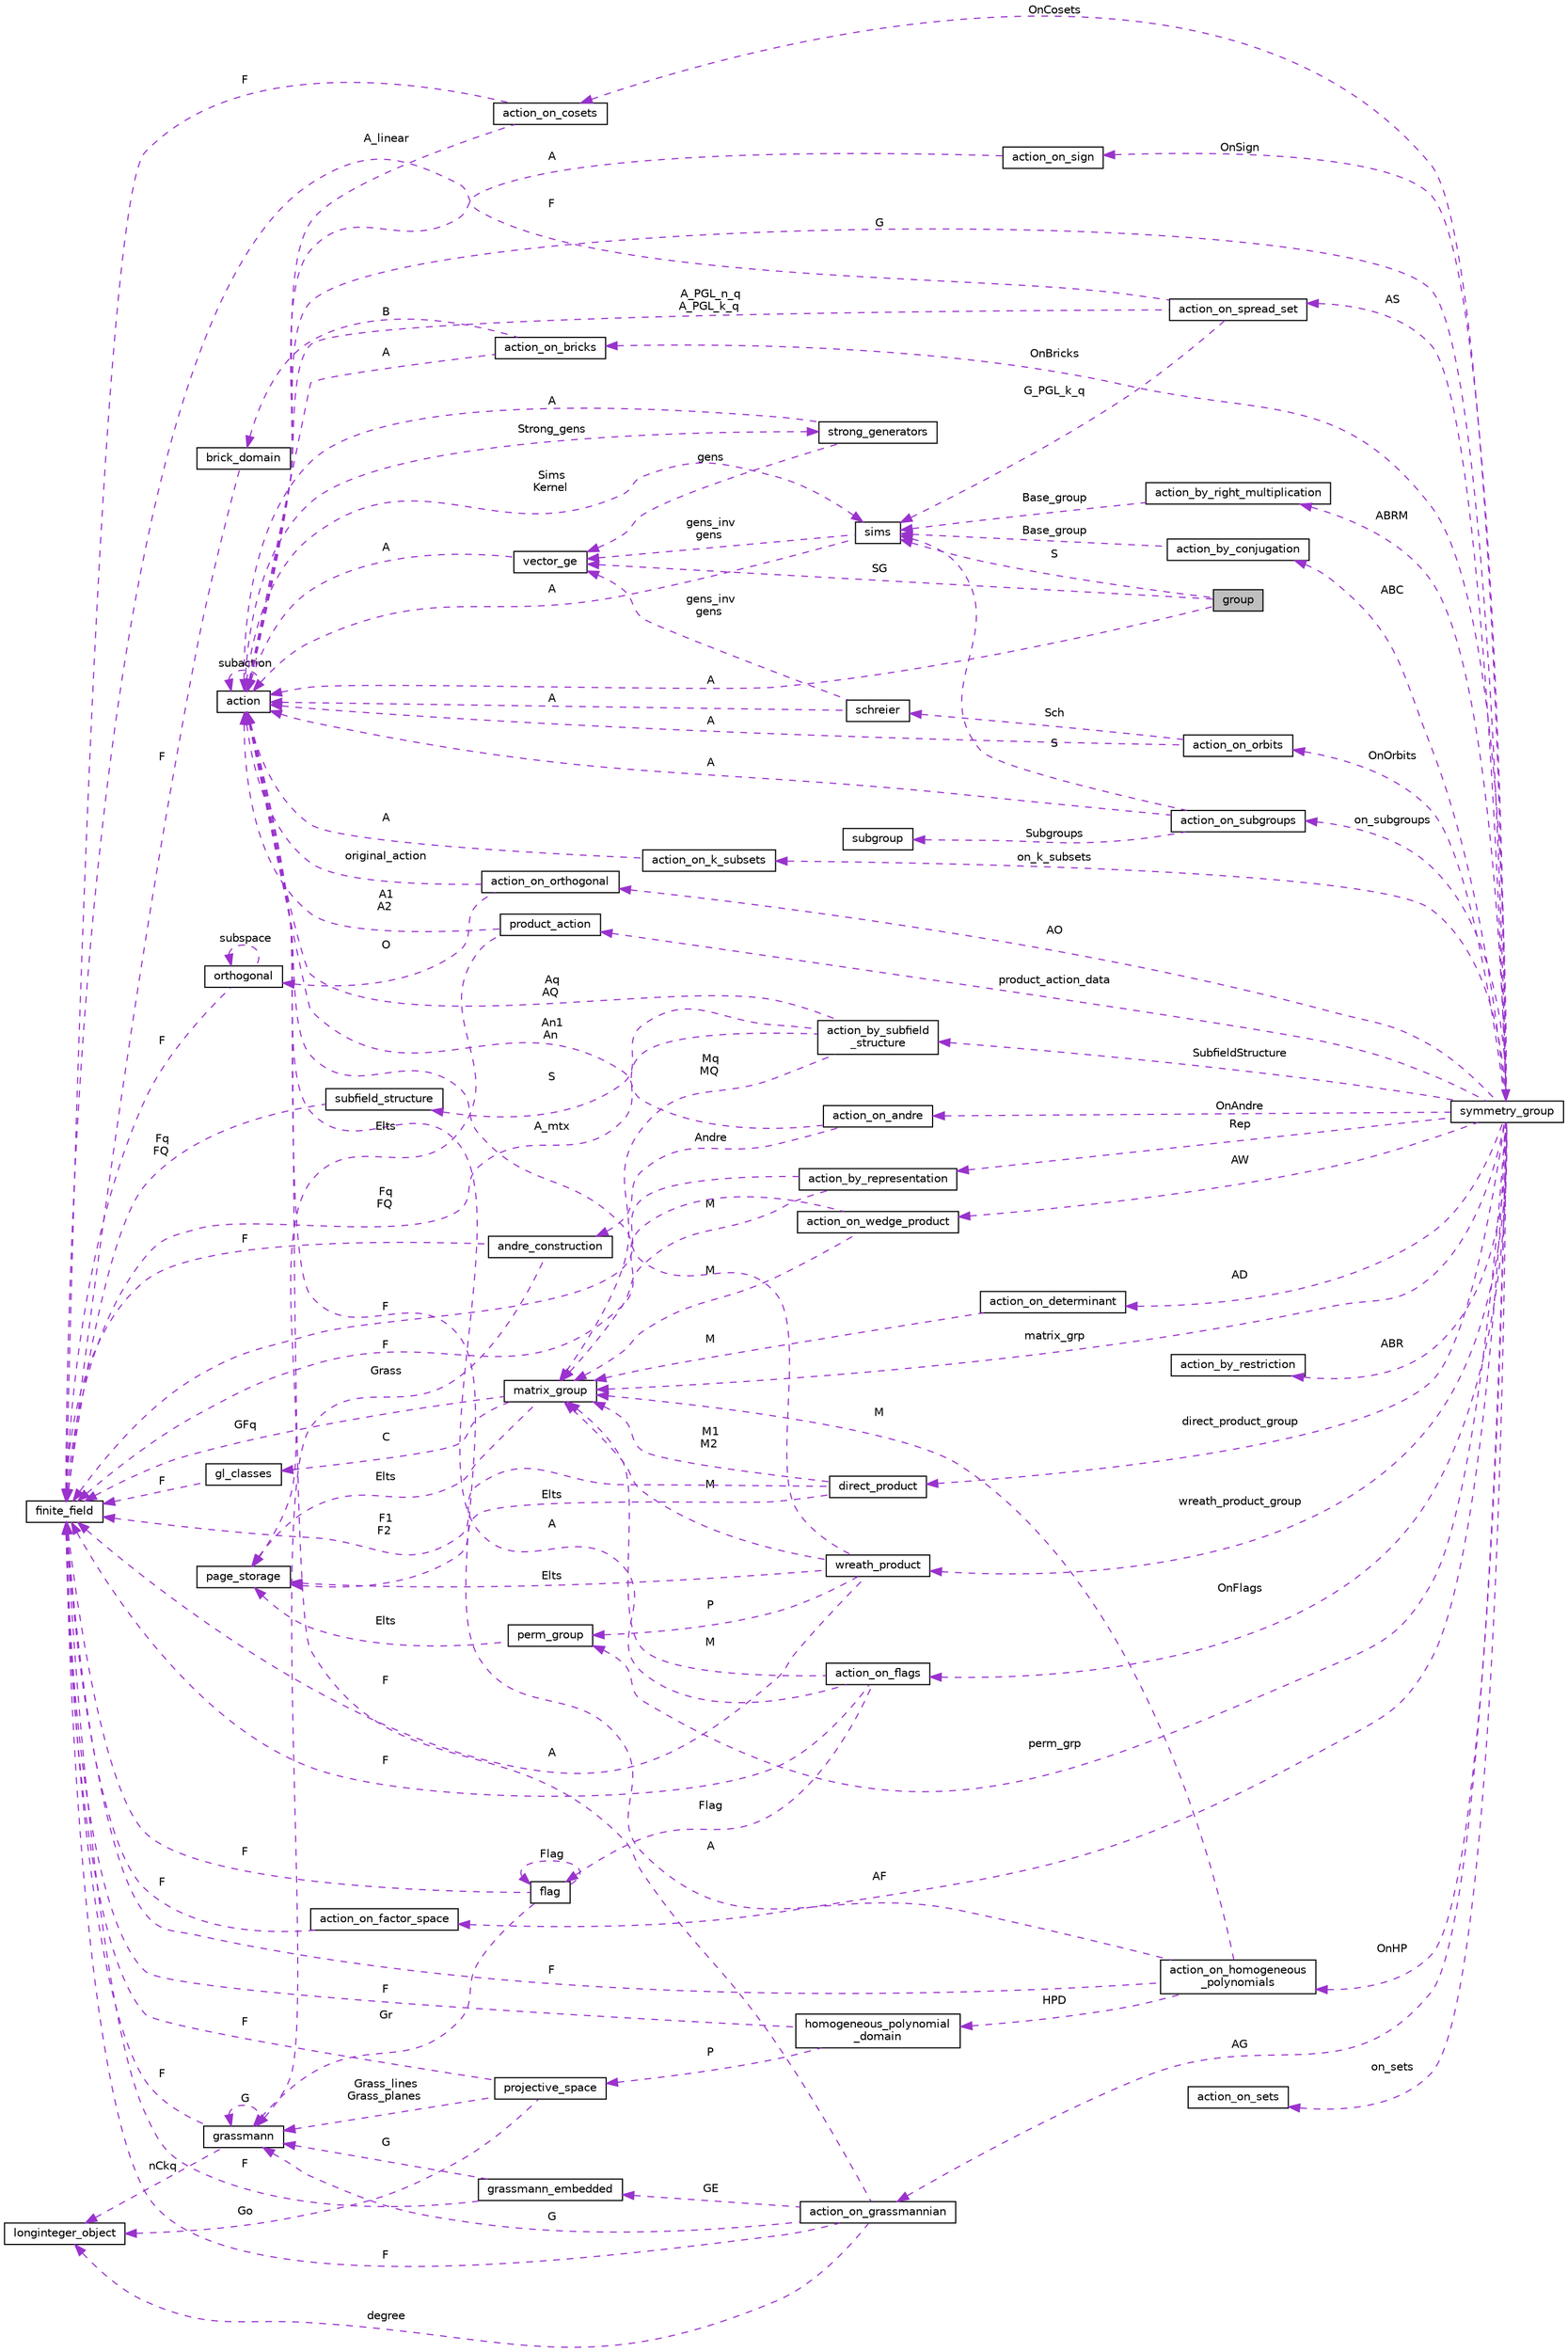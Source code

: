 digraph "group"
{
  edge [fontname="Helvetica",fontsize="10",labelfontname="Helvetica",labelfontsize="10"];
  node [fontname="Helvetica",fontsize="10",shape=record];
  rankdir="LR";
  Node1 [label="group",height=0.2,width=0.4,color="black", fillcolor="grey75", style="filled", fontcolor="black"];
  Node2 -> Node1 [dir="back",color="darkorchid3",fontsize="10",style="dashed",label=" A" ,fontname="Helvetica"];
  Node2 [label="action",height=0.2,width=0.4,color="black", fillcolor="white", style="filled",URL="$d2/d86/classaction.html"];
  Node3 -> Node2 [dir="back",color="darkorchid3",fontsize="10",style="dashed",label=" G" ,fontname="Helvetica"];
  Node3 [label="symmetry_group",height=0.2,width=0.4,color="black", fillcolor="white", style="filled",URL="$dd/d3b/unionsymmetry__group.html"];
  Node4 -> Node3 [dir="back",color="darkorchid3",fontsize="10",style="dashed",label=" product_action_data" ,fontname="Helvetica"];
  Node4 [label="product_action",height=0.2,width=0.4,color="black", fillcolor="white", style="filled",URL="$d8/d74/classproduct__action.html"];
  Node5 -> Node4 [dir="back",color="darkorchid3",fontsize="10",style="dashed",label=" Elts" ,fontname="Helvetica"];
  Node5 [label="page_storage",height=0.2,width=0.4,color="black", fillcolor="white", style="filled",URL="$dc/d72/classpage__storage.html"];
  Node2 -> Node4 [dir="back",color="darkorchid3",fontsize="10",style="dashed",label=" A1\nA2" ,fontname="Helvetica"];
  Node6 -> Node3 [dir="back",color="darkorchid3",fontsize="10",style="dashed",label=" ABR" ,fontname="Helvetica"];
  Node6 [label="action_by_restriction",height=0.2,width=0.4,color="black", fillcolor="white", style="filled",URL="$d1/d7e/classaction__by__restriction.html"];
  Node7 -> Node3 [dir="back",color="darkorchid3",fontsize="10",style="dashed",label=" OnFlags" ,fontname="Helvetica"];
  Node7 [label="action_on_flags",height=0.2,width=0.4,color="black", fillcolor="white", style="filled",URL="$dd/dc4/classaction__on__flags.html"];
  Node2 -> Node7 [dir="back",color="darkorchid3",fontsize="10",style="dashed",label=" A" ,fontname="Helvetica"];
  Node8 -> Node7 [dir="back",color="darkorchid3",fontsize="10",style="dashed",label=" M" ,fontname="Helvetica"];
  Node8 [label="matrix_group",height=0.2,width=0.4,color="black", fillcolor="white", style="filled",URL="$d3/ded/classmatrix__group.html"];
  Node5 -> Node8 [dir="back",color="darkorchid3",fontsize="10",style="dashed",label=" Elts" ,fontname="Helvetica"];
  Node9 -> Node8 [dir="back",color="darkorchid3",fontsize="10",style="dashed",label=" C" ,fontname="Helvetica"];
  Node9 [label="gl_classes",height=0.2,width=0.4,color="black", fillcolor="white", style="filled",URL="$d6/dab/classgl__classes.html"];
  Node10 -> Node9 [dir="back",color="darkorchid3",fontsize="10",style="dashed",label=" F" ,fontname="Helvetica"];
  Node10 [label="finite_field",height=0.2,width=0.4,color="black", fillcolor="white", style="filled",URL="$df/d5a/classfinite__field.html"];
  Node10 -> Node8 [dir="back",color="darkorchid3",fontsize="10",style="dashed",label=" GFq" ,fontname="Helvetica"];
  Node11 -> Node7 [dir="back",color="darkorchid3",fontsize="10",style="dashed",label=" Flag" ,fontname="Helvetica"];
  Node11 [label="flag",height=0.2,width=0.4,color="black", fillcolor="white", style="filled",URL="$d8/d06/classflag.html"];
  Node11 -> Node11 [dir="back",color="darkorchid3",fontsize="10",style="dashed",label=" Flag" ,fontname="Helvetica"];
  Node12 -> Node11 [dir="back",color="darkorchid3",fontsize="10",style="dashed",label=" Gr" ,fontname="Helvetica"];
  Node12 [label="grassmann",height=0.2,width=0.4,color="black", fillcolor="white", style="filled",URL="$df/d02/classgrassmann.html"];
  Node13 -> Node12 [dir="back",color="darkorchid3",fontsize="10",style="dashed",label=" nCkq" ,fontname="Helvetica"];
  Node13 [label="longinteger_object",height=0.2,width=0.4,color="black", fillcolor="white", style="filled",URL="$dd/d7e/classlonginteger__object.html"];
  Node12 -> Node12 [dir="back",color="darkorchid3",fontsize="10",style="dashed",label=" G" ,fontname="Helvetica"];
  Node10 -> Node12 [dir="back",color="darkorchid3",fontsize="10",style="dashed",label=" F" ,fontname="Helvetica"];
  Node10 -> Node11 [dir="back",color="darkorchid3",fontsize="10",style="dashed",label=" F" ,fontname="Helvetica"];
  Node10 -> Node7 [dir="back",color="darkorchid3",fontsize="10",style="dashed",label=" F" ,fontname="Helvetica"];
  Node14 -> Node3 [dir="back",color="darkorchid3",fontsize="10",style="dashed",label=" AW" ,fontname="Helvetica"];
  Node14 [label="action_on_wedge_product",height=0.2,width=0.4,color="black", fillcolor="white", style="filled",URL="$d0/deb/classaction__on__wedge__product.html"];
  Node8 -> Node14 [dir="back",color="darkorchid3",fontsize="10",style="dashed",label=" M" ,fontname="Helvetica"];
  Node10 -> Node14 [dir="back",color="darkorchid3",fontsize="10",style="dashed",label=" F" ,fontname="Helvetica"];
  Node15 -> Node3 [dir="back",color="darkorchid3",fontsize="10",style="dashed",label=" AF" ,fontname="Helvetica"];
  Node15 [label="action_on_factor_space",height=0.2,width=0.4,color="black", fillcolor="white", style="filled",URL="$d5/d25/classaction__on__factor__space.html"];
  Node10 -> Node15 [dir="back",color="darkorchid3",fontsize="10",style="dashed",label=" F" ,fontname="Helvetica"];
  Node16 -> Node3 [dir="back",color="darkorchid3",fontsize="10",style="dashed",label=" OnCosets" ,fontname="Helvetica"];
  Node16 [label="action_on_cosets",height=0.2,width=0.4,color="black", fillcolor="white", style="filled",URL="$d3/d72/classaction__on__cosets.html"];
  Node2 -> Node16 [dir="back",color="darkorchid3",fontsize="10",style="dashed",label=" A_linear" ,fontname="Helvetica"];
  Node10 -> Node16 [dir="back",color="darkorchid3",fontsize="10",style="dashed",label=" F" ,fontname="Helvetica"];
  Node17 -> Node3 [dir="back",color="darkorchid3",fontsize="10",style="dashed",label=" AO" ,fontname="Helvetica"];
  Node17 [label="action_on_orthogonal",height=0.2,width=0.4,color="black", fillcolor="white", style="filled",URL="$dc/d87/classaction__on__orthogonal.html"];
  Node2 -> Node17 [dir="back",color="darkorchid3",fontsize="10",style="dashed",label=" original_action" ,fontname="Helvetica"];
  Node18 -> Node17 [dir="back",color="darkorchid3",fontsize="10",style="dashed",label=" O" ,fontname="Helvetica"];
  Node18 [label="orthogonal",height=0.2,width=0.4,color="black", fillcolor="white", style="filled",URL="$d7/daa/classorthogonal.html"];
  Node18 -> Node18 [dir="back",color="darkorchid3",fontsize="10",style="dashed",label=" subspace" ,fontname="Helvetica"];
  Node10 -> Node18 [dir="back",color="darkorchid3",fontsize="10",style="dashed",label=" F" ,fontname="Helvetica"];
  Node19 -> Node3 [dir="back",color="darkorchid3",fontsize="10",style="dashed",label=" AG" ,fontname="Helvetica"];
  Node19 [label="action_on_grassmannian",height=0.2,width=0.4,color="black", fillcolor="white", style="filled",URL="$d9/ddf/classaction__on__grassmannian.html"];
  Node13 -> Node19 [dir="back",color="darkorchid3",fontsize="10",style="dashed",label=" degree" ,fontname="Helvetica"];
  Node20 -> Node19 [dir="back",color="darkorchid3",fontsize="10",style="dashed",label=" GE" ,fontname="Helvetica"];
  Node20 [label="grassmann_embedded",height=0.2,width=0.4,color="black", fillcolor="white", style="filled",URL="$d4/dda/classgrassmann__embedded.html"];
  Node12 -> Node20 [dir="back",color="darkorchid3",fontsize="10",style="dashed",label=" G" ,fontname="Helvetica"];
  Node10 -> Node20 [dir="back",color="darkorchid3",fontsize="10",style="dashed",label=" F" ,fontname="Helvetica"];
  Node2 -> Node19 [dir="back",color="darkorchid3",fontsize="10",style="dashed",label=" A" ,fontname="Helvetica"];
  Node12 -> Node19 [dir="back",color="darkorchid3",fontsize="10",style="dashed",label=" G" ,fontname="Helvetica"];
  Node10 -> Node19 [dir="back",color="darkorchid3",fontsize="10",style="dashed",label=" F" ,fontname="Helvetica"];
  Node21 -> Node3 [dir="back",color="darkorchid3",fontsize="10",style="dashed",label=" OnHP" ,fontname="Helvetica"];
  Node21 [label="action_on_homogeneous\l_polynomials",height=0.2,width=0.4,color="black", fillcolor="white", style="filled",URL="$d5/dd4/classaction__on__homogeneous__polynomials.html"];
  Node2 -> Node21 [dir="back",color="darkorchid3",fontsize="10",style="dashed",label=" A" ,fontname="Helvetica"];
  Node8 -> Node21 [dir="back",color="darkorchid3",fontsize="10",style="dashed",label=" M" ,fontname="Helvetica"];
  Node10 -> Node21 [dir="back",color="darkorchid3",fontsize="10",style="dashed",label=" F" ,fontname="Helvetica"];
  Node22 -> Node21 [dir="back",color="darkorchid3",fontsize="10",style="dashed",label=" HPD" ,fontname="Helvetica"];
  Node22 [label="homogeneous_polynomial\l_domain",height=0.2,width=0.4,color="black", fillcolor="white", style="filled",URL="$d2/da7/classhomogeneous__polynomial__domain.html"];
  Node23 -> Node22 [dir="back",color="darkorchid3",fontsize="10",style="dashed",label=" P" ,fontname="Helvetica"];
  Node23 [label="projective_space",height=0.2,width=0.4,color="black", fillcolor="white", style="filled",URL="$d2/d17/classprojective__space.html"];
  Node13 -> Node23 [dir="back",color="darkorchid3",fontsize="10",style="dashed",label=" Go" ,fontname="Helvetica"];
  Node10 -> Node23 [dir="back",color="darkorchid3",fontsize="10",style="dashed",label=" F" ,fontname="Helvetica"];
  Node12 -> Node23 [dir="back",color="darkorchid3",fontsize="10",style="dashed",label=" Grass_lines\nGrass_planes" ,fontname="Helvetica"];
  Node10 -> Node22 [dir="back",color="darkorchid3",fontsize="10",style="dashed",label=" F" ,fontname="Helvetica"];
  Node24 -> Node3 [dir="back",color="darkorchid3",fontsize="10",style="dashed",label=" OnOrbits" ,fontname="Helvetica"];
  Node24 [label="action_on_orbits",height=0.2,width=0.4,color="black", fillcolor="white", style="filled",URL="$da/d89/classaction__on__orbits.html"];
  Node2 -> Node24 [dir="back",color="darkorchid3",fontsize="10",style="dashed",label=" A" ,fontname="Helvetica"];
  Node25 -> Node24 [dir="back",color="darkorchid3",fontsize="10",style="dashed",label=" Sch" ,fontname="Helvetica"];
  Node25 [label="schreier",height=0.2,width=0.4,color="black", fillcolor="white", style="filled",URL="$d3/dd6/classschreier.html"];
  Node2 -> Node25 [dir="back",color="darkorchid3",fontsize="10",style="dashed",label=" A" ,fontname="Helvetica"];
  Node26 -> Node25 [dir="back",color="darkorchid3",fontsize="10",style="dashed",label=" gens_inv\ngens" ,fontname="Helvetica"];
  Node26 [label="vector_ge",height=0.2,width=0.4,color="black", fillcolor="white", style="filled",URL="$d4/d6e/classvector__ge.html"];
  Node2 -> Node26 [dir="back",color="darkorchid3",fontsize="10",style="dashed",label=" A" ,fontname="Helvetica"];
  Node27 -> Node3 [dir="back",color="darkorchid3",fontsize="10",style="dashed",label=" AD" ,fontname="Helvetica"];
  Node27 [label="action_on_determinant",height=0.2,width=0.4,color="black", fillcolor="white", style="filled",URL="$d4/d32/classaction__on__determinant.html"];
  Node8 -> Node27 [dir="back",color="darkorchid3",fontsize="10",style="dashed",label=" M" ,fontname="Helvetica"];
  Node28 -> Node3 [dir="back",color="darkorchid3",fontsize="10",style="dashed",label=" on_k_subsets" ,fontname="Helvetica"];
  Node28 [label="action_on_k_subsets",height=0.2,width=0.4,color="black", fillcolor="white", style="filled",URL="$d3/d04/classaction__on__k__subsets.html"];
  Node2 -> Node28 [dir="back",color="darkorchid3",fontsize="10",style="dashed",label=" A" ,fontname="Helvetica"];
  Node29 -> Node3 [dir="back",color="darkorchid3",fontsize="10",style="dashed",label=" wreath_product_group" ,fontname="Helvetica"];
  Node29 [label="wreath_product",height=0.2,width=0.4,color="black", fillcolor="white", style="filled",URL="$d8/dfa/classwreath__product.html"];
  Node5 -> Node29 [dir="back",color="darkorchid3",fontsize="10",style="dashed",label=" Elts" ,fontname="Helvetica"];
  Node2 -> Node29 [dir="back",color="darkorchid3",fontsize="10",style="dashed",label=" A_mtx" ,fontname="Helvetica"];
  Node8 -> Node29 [dir="back",color="darkorchid3",fontsize="10",style="dashed",label=" M" ,fontname="Helvetica"];
  Node30 -> Node29 [dir="back",color="darkorchid3",fontsize="10",style="dashed",label=" P" ,fontname="Helvetica"];
  Node30 [label="perm_group",height=0.2,width=0.4,color="black", fillcolor="white", style="filled",URL="$df/d0a/classperm__group.html"];
  Node5 -> Node30 [dir="back",color="darkorchid3",fontsize="10",style="dashed",label=" Elts" ,fontname="Helvetica"];
  Node10 -> Node29 [dir="back",color="darkorchid3",fontsize="10",style="dashed",label=" F" ,fontname="Helvetica"];
  Node31 -> Node3 [dir="back",color="darkorchid3",fontsize="10",style="dashed",label=" on_subgroups" ,fontname="Helvetica"];
  Node31 [label="action_on_subgroups",height=0.2,width=0.4,color="black", fillcolor="white", style="filled",URL="$d6/da4/classaction__on__subgroups.html"];
  Node32 -> Node31 [dir="back",color="darkorchid3",fontsize="10",style="dashed",label=" Subgroups" ,fontname="Helvetica"];
  Node32 [label="subgroup",height=0.2,width=0.4,color="black", fillcolor="white", style="filled",URL="$d0/d0a/classsubgroup.html"];
  Node2 -> Node31 [dir="back",color="darkorchid3",fontsize="10",style="dashed",label=" A" ,fontname="Helvetica"];
  Node33 -> Node31 [dir="back",color="darkorchid3",fontsize="10",style="dashed",label=" S" ,fontname="Helvetica"];
  Node33 [label="sims",height=0.2,width=0.4,color="black", fillcolor="white", style="filled",URL="$d9/df3/classsims.html"];
  Node2 -> Node33 [dir="back",color="darkorchid3",fontsize="10",style="dashed",label=" A" ,fontname="Helvetica"];
  Node26 -> Node33 [dir="back",color="darkorchid3",fontsize="10",style="dashed",label=" gens_inv\ngens" ,fontname="Helvetica"];
  Node8 -> Node3 [dir="back",color="darkorchid3",fontsize="10",style="dashed",label=" matrix_grp" ,fontname="Helvetica"];
  Node34 -> Node3 [dir="back",color="darkorchid3",fontsize="10",style="dashed",label=" ABRM" ,fontname="Helvetica"];
  Node34 [label="action_by_right_multiplication",height=0.2,width=0.4,color="black", fillcolor="white", style="filled",URL="$d5/daa/classaction__by__right__multiplication.html"];
  Node33 -> Node34 [dir="back",color="darkorchid3",fontsize="10",style="dashed",label=" Base_group" ,fontname="Helvetica"];
  Node35 -> Node3 [dir="back",color="darkorchid3",fontsize="10",style="dashed",label=" direct_product_group" ,fontname="Helvetica"];
  Node35 [label="direct_product",height=0.2,width=0.4,color="black", fillcolor="white", style="filled",URL="$dc/daf/classdirect__product.html"];
  Node5 -> Node35 [dir="back",color="darkorchid3",fontsize="10",style="dashed",label=" Elts" ,fontname="Helvetica"];
  Node8 -> Node35 [dir="back",color="darkorchid3",fontsize="10",style="dashed",label=" M1\nM2" ,fontname="Helvetica"];
  Node10 -> Node35 [dir="back",color="darkorchid3",fontsize="10",style="dashed",label=" F1\nF2" ,fontname="Helvetica"];
  Node36 -> Node3 [dir="back",color="darkorchid3",fontsize="10",style="dashed",label=" OnBricks" ,fontname="Helvetica"];
  Node36 [label="action_on_bricks",height=0.2,width=0.4,color="black", fillcolor="white", style="filled",URL="$de/d56/classaction__on__bricks.html"];
  Node2 -> Node36 [dir="back",color="darkorchid3",fontsize="10",style="dashed",label=" A" ,fontname="Helvetica"];
  Node37 -> Node36 [dir="back",color="darkorchid3",fontsize="10",style="dashed",label=" B" ,fontname="Helvetica"];
  Node37 [label="brick_domain",height=0.2,width=0.4,color="black", fillcolor="white", style="filled",URL="$da/daf/classbrick__domain.html"];
  Node10 -> Node37 [dir="back",color="darkorchid3",fontsize="10",style="dashed",label=" F" ,fontname="Helvetica"];
  Node38 -> Node3 [dir="back",color="darkorchid3",fontsize="10",style="dashed",label=" ABC" ,fontname="Helvetica"];
  Node38 [label="action_by_conjugation",height=0.2,width=0.4,color="black", fillcolor="white", style="filled",URL="$d3/dda/classaction__by__conjugation.html"];
  Node33 -> Node38 [dir="back",color="darkorchid3",fontsize="10",style="dashed",label=" Base_group" ,fontname="Helvetica"];
  Node39 -> Node3 [dir="back",color="darkorchid3",fontsize="10",style="dashed",label=" OnSign" ,fontname="Helvetica"];
  Node39 [label="action_on_sign",height=0.2,width=0.4,color="black", fillcolor="white", style="filled",URL="$da/d06/classaction__on__sign.html"];
  Node2 -> Node39 [dir="back",color="darkorchid3",fontsize="10",style="dashed",label=" A" ,fontname="Helvetica"];
  Node40 -> Node3 [dir="back",color="darkorchid3",fontsize="10",style="dashed",label=" SubfieldStructure" ,fontname="Helvetica"];
  Node40 [label="action_by_subfield\l_structure",height=0.2,width=0.4,color="black", fillcolor="white", style="filled",URL="$dd/d67/classaction__by__subfield__structure.html"];
  Node2 -> Node40 [dir="back",color="darkorchid3",fontsize="10",style="dashed",label=" Aq\nAQ" ,fontname="Helvetica"];
  Node41 -> Node40 [dir="back",color="darkorchid3",fontsize="10",style="dashed",label=" S" ,fontname="Helvetica"];
  Node41 [label="subfield_structure",height=0.2,width=0.4,color="black", fillcolor="white", style="filled",URL="$d4/d43/classsubfield__structure.html"];
  Node10 -> Node41 [dir="back",color="darkorchid3",fontsize="10",style="dashed",label=" Fq\nFQ" ,fontname="Helvetica"];
  Node8 -> Node40 [dir="back",color="darkorchid3",fontsize="10",style="dashed",label=" Mq\nMQ" ,fontname="Helvetica"];
  Node10 -> Node40 [dir="back",color="darkorchid3",fontsize="10",style="dashed",label=" Fq\nFQ" ,fontname="Helvetica"];
  Node42 -> Node3 [dir="back",color="darkorchid3",fontsize="10",style="dashed",label=" on_sets" ,fontname="Helvetica"];
  Node42 [label="action_on_sets",height=0.2,width=0.4,color="black", fillcolor="white", style="filled",URL="$da/d37/classaction__on__sets.html"];
  Node30 -> Node3 [dir="back",color="darkorchid3",fontsize="10",style="dashed",label=" perm_grp" ,fontname="Helvetica"];
  Node43 -> Node3 [dir="back",color="darkorchid3",fontsize="10",style="dashed",label=" Rep" ,fontname="Helvetica"];
  Node43 [label="action_by_representation",height=0.2,width=0.4,color="black", fillcolor="white", style="filled",URL="$d1/d9d/classaction__by__representation.html"];
  Node8 -> Node43 [dir="back",color="darkorchid3",fontsize="10",style="dashed",label=" M" ,fontname="Helvetica"];
  Node10 -> Node43 [dir="back",color="darkorchid3",fontsize="10",style="dashed",label=" F" ,fontname="Helvetica"];
  Node44 -> Node3 [dir="back",color="darkorchid3",fontsize="10",style="dashed",label=" AS" ,fontname="Helvetica"];
  Node44 [label="action_on_spread_set",height=0.2,width=0.4,color="black", fillcolor="white", style="filled",URL="$d2/d7a/classaction__on__spread__set.html"];
  Node2 -> Node44 [dir="back",color="darkorchid3",fontsize="10",style="dashed",label=" A_PGL_n_q\nA_PGL_k_q" ,fontname="Helvetica"];
  Node33 -> Node44 [dir="back",color="darkorchid3",fontsize="10",style="dashed",label=" G_PGL_k_q" ,fontname="Helvetica"];
  Node10 -> Node44 [dir="back",color="darkorchid3",fontsize="10",style="dashed",label=" F" ,fontname="Helvetica"];
  Node45 -> Node3 [dir="back",color="darkorchid3",fontsize="10",style="dashed",label=" OnAndre" ,fontname="Helvetica"];
  Node45 [label="action_on_andre",height=0.2,width=0.4,color="black", fillcolor="white", style="filled",URL="$da/d32/classaction__on__andre.html"];
  Node2 -> Node45 [dir="back",color="darkorchid3",fontsize="10",style="dashed",label=" An1\nAn" ,fontname="Helvetica"];
  Node46 -> Node45 [dir="back",color="darkorchid3",fontsize="10",style="dashed",label=" Andre" ,fontname="Helvetica"];
  Node46 [label="andre_construction",height=0.2,width=0.4,color="black", fillcolor="white", style="filled",URL="$d2/d32/classandre__construction.html"];
  Node10 -> Node46 [dir="back",color="darkorchid3",fontsize="10",style="dashed",label=" F" ,fontname="Helvetica"];
  Node12 -> Node46 [dir="back",color="darkorchid3",fontsize="10",style="dashed",label=" Grass" ,fontname="Helvetica"];
  Node2 -> Node2 [dir="back",color="darkorchid3",fontsize="10",style="dashed",label=" subaction" ,fontname="Helvetica"];
  Node47 -> Node2 [dir="back",color="darkorchid3",fontsize="10",style="dashed",label=" Strong_gens" ,fontname="Helvetica"];
  Node47 [label="strong_generators",height=0.2,width=0.4,color="black", fillcolor="white", style="filled",URL="$dc/d09/classstrong__generators.html"];
  Node2 -> Node47 [dir="back",color="darkorchid3",fontsize="10",style="dashed",label=" A" ,fontname="Helvetica"];
  Node26 -> Node47 [dir="back",color="darkorchid3",fontsize="10",style="dashed",label=" gens" ,fontname="Helvetica"];
  Node33 -> Node2 [dir="back",color="darkorchid3",fontsize="10",style="dashed",label=" Sims\nKernel" ,fontname="Helvetica"];
  Node26 -> Node1 [dir="back",color="darkorchid3",fontsize="10",style="dashed",label=" SG" ,fontname="Helvetica"];
  Node33 -> Node1 [dir="back",color="darkorchid3",fontsize="10",style="dashed",label=" S" ,fontname="Helvetica"];
}
